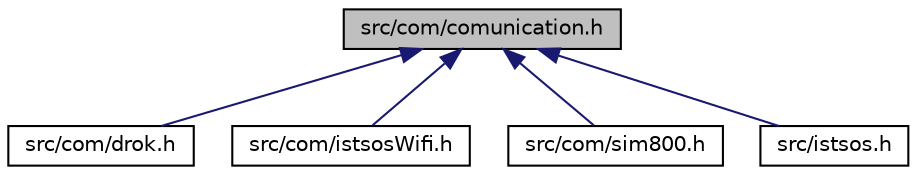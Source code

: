 digraph "src/com/comunication.h"
{
  edge [fontname="Helvetica",fontsize="10",labelfontname="Helvetica",labelfontsize="10"];
  node [fontname="Helvetica",fontsize="10",shape=record];
  Node1 [label="src/com/comunication.h",height=0.2,width=0.4,color="black", fillcolor="grey75", style="filled", fontcolor="black"];
  Node1 -> Node2 [dir="back",color="midnightblue",fontsize="10",style="solid",fontname="Helvetica"];
  Node2 [label="src/com/drok.h",height=0.2,width=0.4,color="black", fillcolor="white", style="filled",URL="$drok_8h.html"];
  Node1 -> Node3 [dir="back",color="midnightblue",fontsize="10",style="solid",fontname="Helvetica"];
  Node3 [label="src/com/istsosWifi.h",height=0.2,width=0.4,color="black", fillcolor="white", style="filled",URL="$istsosWifi_8h.html"];
  Node1 -> Node4 [dir="back",color="midnightblue",fontsize="10",style="solid",fontname="Helvetica"];
  Node4 [label="src/com/sim800.h",height=0.2,width=0.4,color="black", fillcolor="white", style="filled",URL="$sim800_8h.html"];
  Node1 -> Node5 [dir="back",color="midnightblue",fontsize="10",style="solid",fontname="Helvetica"];
  Node5 [label="src/istsos.h",height=0.2,width=0.4,color="black", fillcolor="white", style="filled",URL="$istsos_8h.html"];
}
